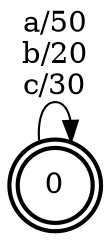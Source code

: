 digraph FST {
  margin = 0;
  rankdir = LR;
  label = "";
  center = 1;
  ranksep = "0.5";
  nodesep = "0.25";
  0 [label = "0", shape = doublecircle, penwidth = 2.0, fontsize = 14];
  0 -> 0 [label = "a/50\nb/20\nc/30", fontsize = 14];
}
